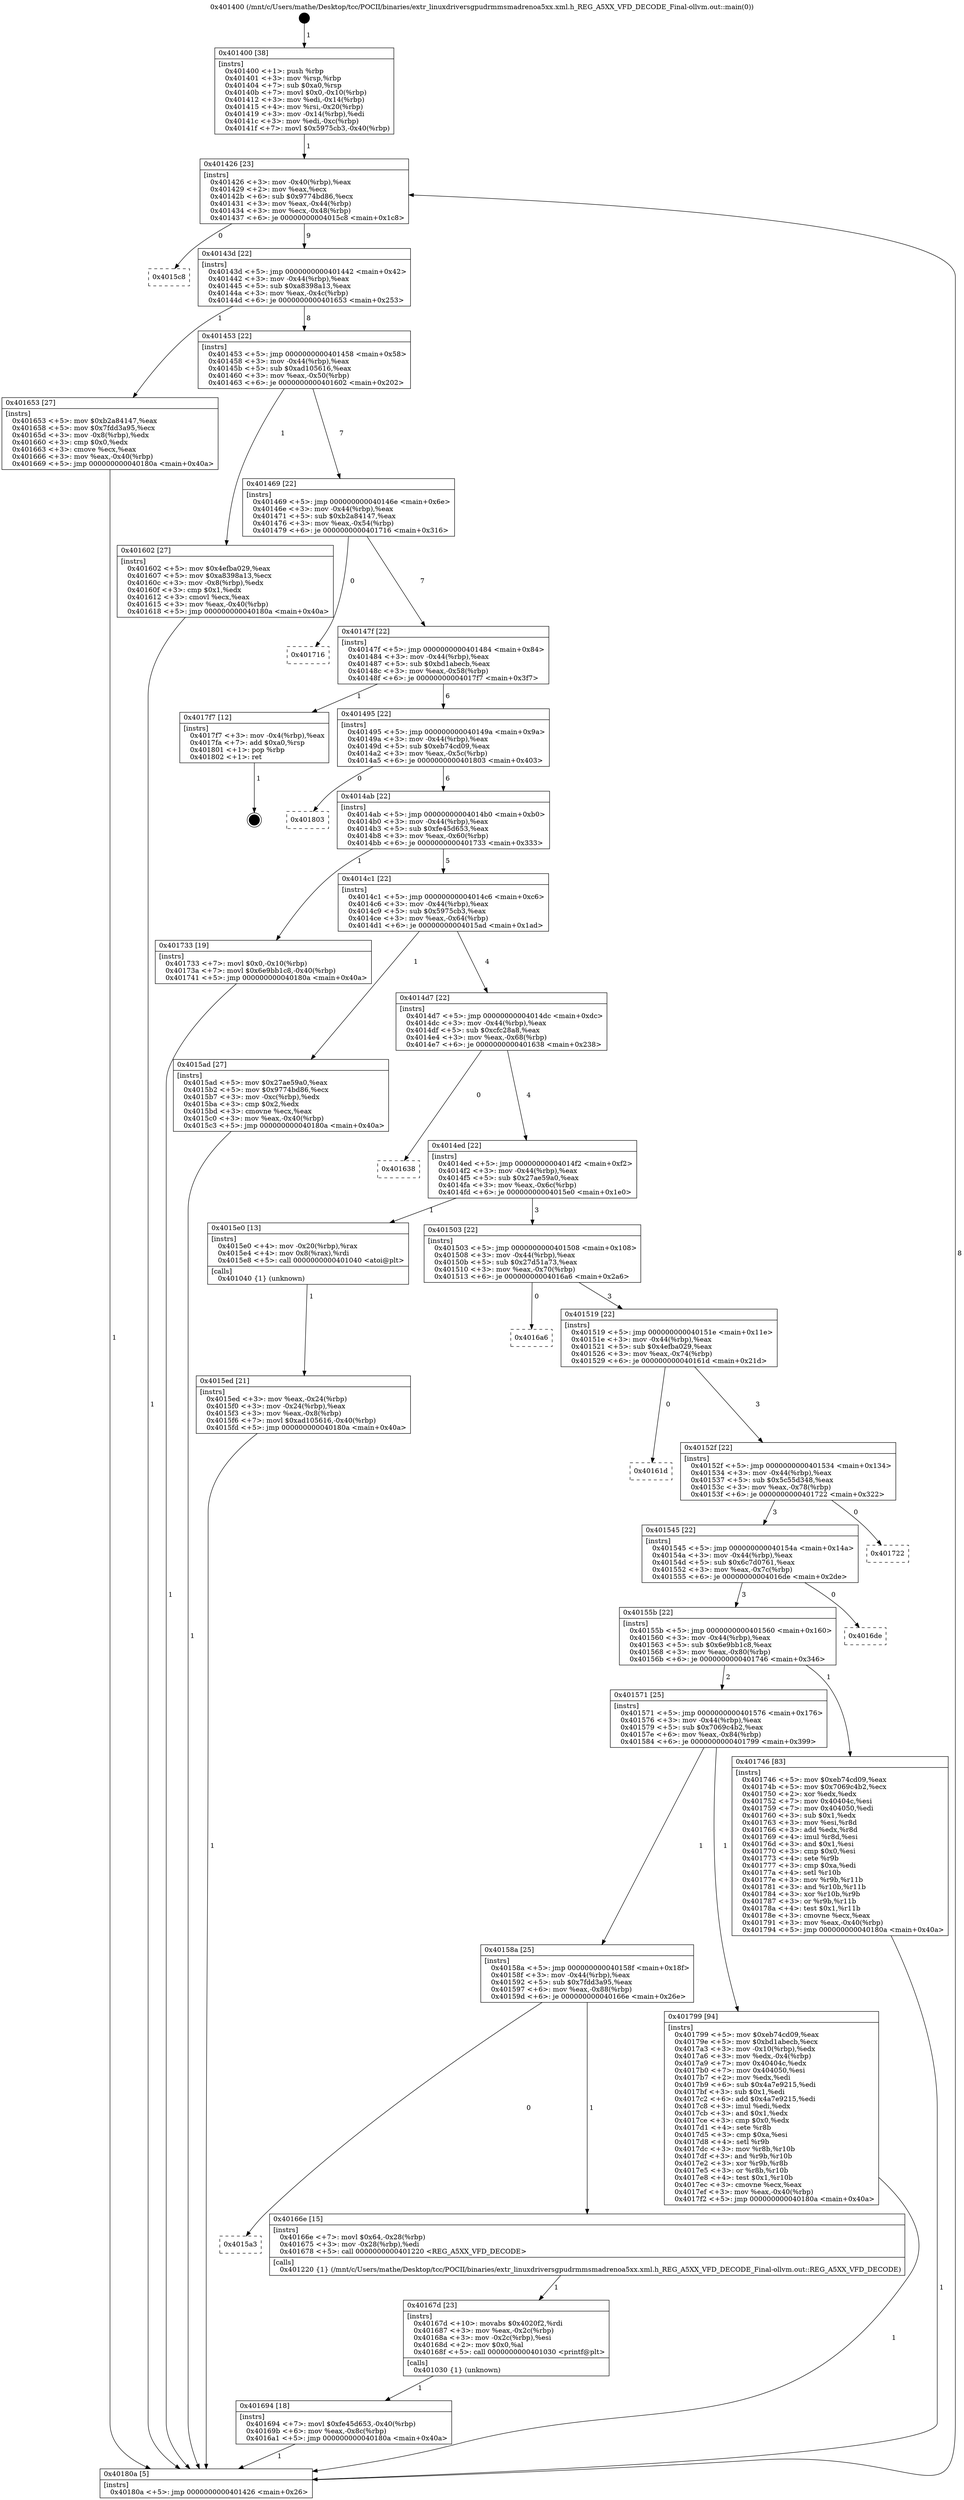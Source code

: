 digraph "0x401400" {
  label = "0x401400 (/mnt/c/Users/mathe/Desktop/tcc/POCII/binaries/extr_linuxdriversgpudrmmsmadrenoa5xx.xml.h_REG_A5XX_VFD_DECODE_Final-ollvm.out::main(0))"
  labelloc = "t"
  node[shape=record]

  Entry [label="",width=0.3,height=0.3,shape=circle,fillcolor=black,style=filled]
  "0x401426" [label="{
     0x401426 [23]\l
     | [instrs]\l
     &nbsp;&nbsp;0x401426 \<+3\>: mov -0x40(%rbp),%eax\l
     &nbsp;&nbsp;0x401429 \<+2\>: mov %eax,%ecx\l
     &nbsp;&nbsp;0x40142b \<+6\>: sub $0x9774bd86,%ecx\l
     &nbsp;&nbsp;0x401431 \<+3\>: mov %eax,-0x44(%rbp)\l
     &nbsp;&nbsp;0x401434 \<+3\>: mov %ecx,-0x48(%rbp)\l
     &nbsp;&nbsp;0x401437 \<+6\>: je 00000000004015c8 \<main+0x1c8\>\l
  }"]
  "0x4015c8" [label="{
     0x4015c8\l
  }", style=dashed]
  "0x40143d" [label="{
     0x40143d [22]\l
     | [instrs]\l
     &nbsp;&nbsp;0x40143d \<+5\>: jmp 0000000000401442 \<main+0x42\>\l
     &nbsp;&nbsp;0x401442 \<+3\>: mov -0x44(%rbp),%eax\l
     &nbsp;&nbsp;0x401445 \<+5\>: sub $0xa8398a13,%eax\l
     &nbsp;&nbsp;0x40144a \<+3\>: mov %eax,-0x4c(%rbp)\l
     &nbsp;&nbsp;0x40144d \<+6\>: je 0000000000401653 \<main+0x253\>\l
  }"]
  Exit [label="",width=0.3,height=0.3,shape=circle,fillcolor=black,style=filled,peripheries=2]
  "0x401653" [label="{
     0x401653 [27]\l
     | [instrs]\l
     &nbsp;&nbsp;0x401653 \<+5\>: mov $0xb2a84147,%eax\l
     &nbsp;&nbsp;0x401658 \<+5\>: mov $0x7fdd3a95,%ecx\l
     &nbsp;&nbsp;0x40165d \<+3\>: mov -0x8(%rbp),%edx\l
     &nbsp;&nbsp;0x401660 \<+3\>: cmp $0x0,%edx\l
     &nbsp;&nbsp;0x401663 \<+3\>: cmove %ecx,%eax\l
     &nbsp;&nbsp;0x401666 \<+3\>: mov %eax,-0x40(%rbp)\l
     &nbsp;&nbsp;0x401669 \<+5\>: jmp 000000000040180a \<main+0x40a\>\l
  }"]
  "0x401453" [label="{
     0x401453 [22]\l
     | [instrs]\l
     &nbsp;&nbsp;0x401453 \<+5\>: jmp 0000000000401458 \<main+0x58\>\l
     &nbsp;&nbsp;0x401458 \<+3\>: mov -0x44(%rbp),%eax\l
     &nbsp;&nbsp;0x40145b \<+5\>: sub $0xad105616,%eax\l
     &nbsp;&nbsp;0x401460 \<+3\>: mov %eax,-0x50(%rbp)\l
     &nbsp;&nbsp;0x401463 \<+6\>: je 0000000000401602 \<main+0x202\>\l
  }"]
  "0x401694" [label="{
     0x401694 [18]\l
     | [instrs]\l
     &nbsp;&nbsp;0x401694 \<+7\>: movl $0xfe45d653,-0x40(%rbp)\l
     &nbsp;&nbsp;0x40169b \<+6\>: mov %eax,-0x8c(%rbp)\l
     &nbsp;&nbsp;0x4016a1 \<+5\>: jmp 000000000040180a \<main+0x40a\>\l
  }"]
  "0x401602" [label="{
     0x401602 [27]\l
     | [instrs]\l
     &nbsp;&nbsp;0x401602 \<+5\>: mov $0x4efba029,%eax\l
     &nbsp;&nbsp;0x401607 \<+5\>: mov $0xa8398a13,%ecx\l
     &nbsp;&nbsp;0x40160c \<+3\>: mov -0x8(%rbp),%edx\l
     &nbsp;&nbsp;0x40160f \<+3\>: cmp $0x1,%edx\l
     &nbsp;&nbsp;0x401612 \<+3\>: cmovl %ecx,%eax\l
     &nbsp;&nbsp;0x401615 \<+3\>: mov %eax,-0x40(%rbp)\l
     &nbsp;&nbsp;0x401618 \<+5\>: jmp 000000000040180a \<main+0x40a\>\l
  }"]
  "0x401469" [label="{
     0x401469 [22]\l
     | [instrs]\l
     &nbsp;&nbsp;0x401469 \<+5\>: jmp 000000000040146e \<main+0x6e\>\l
     &nbsp;&nbsp;0x40146e \<+3\>: mov -0x44(%rbp),%eax\l
     &nbsp;&nbsp;0x401471 \<+5\>: sub $0xb2a84147,%eax\l
     &nbsp;&nbsp;0x401476 \<+3\>: mov %eax,-0x54(%rbp)\l
     &nbsp;&nbsp;0x401479 \<+6\>: je 0000000000401716 \<main+0x316\>\l
  }"]
  "0x40167d" [label="{
     0x40167d [23]\l
     | [instrs]\l
     &nbsp;&nbsp;0x40167d \<+10\>: movabs $0x4020f2,%rdi\l
     &nbsp;&nbsp;0x401687 \<+3\>: mov %eax,-0x2c(%rbp)\l
     &nbsp;&nbsp;0x40168a \<+3\>: mov -0x2c(%rbp),%esi\l
     &nbsp;&nbsp;0x40168d \<+2\>: mov $0x0,%al\l
     &nbsp;&nbsp;0x40168f \<+5\>: call 0000000000401030 \<printf@plt\>\l
     | [calls]\l
     &nbsp;&nbsp;0x401030 \{1\} (unknown)\l
  }"]
  "0x401716" [label="{
     0x401716\l
  }", style=dashed]
  "0x40147f" [label="{
     0x40147f [22]\l
     | [instrs]\l
     &nbsp;&nbsp;0x40147f \<+5\>: jmp 0000000000401484 \<main+0x84\>\l
     &nbsp;&nbsp;0x401484 \<+3\>: mov -0x44(%rbp),%eax\l
     &nbsp;&nbsp;0x401487 \<+5\>: sub $0xbd1abecb,%eax\l
     &nbsp;&nbsp;0x40148c \<+3\>: mov %eax,-0x58(%rbp)\l
     &nbsp;&nbsp;0x40148f \<+6\>: je 00000000004017f7 \<main+0x3f7\>\l
  }"]
  "0x4015a3" [label="{
     0x4015a3\l
  }", style=dashed]
  "0x4017f7" [label="{
     0x4017f7 [12]\l
     | [instrs]\l
     &nbsp;&nbsp;0x4017f7 \<+3\>: mov -0x4(%rbp),%eax\l
     &nbsp;&nbsp;0x4017fa \<+7\>: add $0xa0,%rsp\l
     &nbsp;&nbsp;0x401801 \<+1\>: pop %rbp\l
     &nbsp;&nbsp;0x401802 \<+1\>: ret\l
  }"]
  "0x401495" [label="{
     0x401495 [22]\l
     | [instrs]\l
     &nbsp;&nbsp;0x401495 \<+5\>: jmp 000000000040149a \<main+0x9a\>\l
     &nbsp;&nbsp;0x40149a \<+3\>: mov -0x44(%rbp),%eax\l
     &nbsp;&nbsp;0x40149d \<+5\>: sub $0xeb74cd09,%eax\l
     &nbsp;&nbsp;0x4014a2 \<+3\>: mov %eax,-0x5c(%rbp)\l
     &nbsp;&nbsp;0x4014a5 \<+6\>: je 0000000000401803 \<main+0x403\>\l
  }"]
  "0x40166e" [label="{
     0x40166e [15]\l
     | [instrs]\l
     &nbsp;&nbsp;0x40166e \<+7\>: movl $0x64,-0x28(%rbp)\l
     &nbsp;&nbsp;0x401675 \<+3\>: mov -0x28(%rbp),%edi\l
     &nbsp;&nbsp;0x401678 \<+5\>: call 0000000000401220 \<REG_A5XX_VFD_DECODE\>\l
     | [calls]\l
     &nbsp;&nbsp;0x401220 \{1\} (/mnt/c/Users/mathe/Desktop/tcc/POCII/binaries/extr_linuxdriversgpudrmmsmadrenoa5xx.xml.h_REG_A5XX_VFD_DECODE_Final-ollvm.out::REG_A5XX_VFD_DECODE)\l
  }"]
  "0x401803" [label="{
     0x401803\l
  }", style=dashed]
  "0x4014ab" [label="{
     0x4014ab [22]\l
     | [instrs]\l
     &nbsp;&nbsp;0x4014ab \<+5\>: jmp 00000000004014b0 \<main+0xb0\>\l
     &nbsp;&nbsp;0x4014b0 \<+3\>: mov -0x44(%rbp),%eax\l
     &nbsp;&nbsp;0x4014b3 \<+5\>: sub $0xfe45d653,%eax\l
     &nbsp;&nbsp;0x4014b8 \<+3\>: mov %eax,-0x60(%rbp)\l
     &nbsp;&nbsp;0x4014bb \<+6\>: je 0000000000401733 \<main+0x333\>\l
  }"]
  "0x40158a" [label="{
     0x40158a [25]\l
     | [instrs]\l
     &nbsp;&nbsp;0x40158a \<+5\>: jmp 000000000040158f \<main+0x18f\>\l
     &nbsp;&nbsp;0x40158f \<+3\>: mov -0x44(%rbp),%eax\l
     &nbsp;&nbsp;0x401592 \<+5\>: sub $0x7fdd3a95,%eax\l
     &nbsp;&nbsp;0x401597 \<+6\>: mov %eax,-0x88(%rbp)\l
     &nbsp;&nbsp;0x40159d \<+6\>: je 000000000040166e \<main+0x26e\>\l
  }"]
  "0x401733" [label="{
     0x401733 [19]\l
     | [instrs]\l
     &nbsp;&nbsp;0x401733 \<+7\>: movl $0x0,-0x10(%rbp)\l
     &nbsp;&nbsp;0x40173a \<+7\>: movl $0x6e9bb1c8,-0x40(%rbp)\l
     &nbsp;&nbsp;0x401741 \<+5\>: jmp 000000000040180a \<main+0x40a\>\l
  }"]
  "0x4014c1" [label="{
     0x4014c1 [22]\l
     | [instrs]\l
     &nbsp;&nbsp;0x4014c1 \<+5\>: jmp 00000000004014c6 \<main+0xc6\>\l
     &nbsp;&nbsp;0x4014c6 \<+3\>: mov -0x44(%rbp),%eax\l
     &nbsp;&nbsp;0x4014c9 \<+5\>: sub $0x5975cb3,%eax\l
     &nbsp;&nbsp;0x4014ce \<+3\>: mov %eax,-0x64(%rbp)\l
     &nbsp;&nbsp;0x4014d1 \<+6\>: je 00000000004015ad \<main+0x1ad\>\l
  }"]
  "0x401799" [label="{
     0x401799 [94]\l
     | [instrs]\l
     &nbsp;&nbsp;0x401799 \<+5\>: mov $0xeb74cd09,%eax\l
     &nbsp;&nbsp;0x40179e \<+5\>: mov $0xbd1abecb,%ecx\l
     &nbsp;&nbsp;0x4017a3 \<+3\>: mov -0x10(%rbp),%edx\l
     &nbsp;&nbsp;0x4017a6 \<+3\>: mov %edx,-0x4(%rbp)\l
     &nbsp;&nbsp;0x4017a9 \<+7\>: mov 0x40404c,%edx\l
     &nbsp;&nbsp;0x4017b0 \<+7\>: mov 0x404050,%esi\l
     &nbsp;&nbsp;0x4017b7 \<+2\>: mov %edx,%edi\l
     &nbsp;&nbsp;0x4017b9 \<+6\>: sub $0x4a7e9215,%edi\l
     &nbsp;&nbsp;0x4017bf \<+3\>: sub $0x1,%edi\l
     &nbsp;&nbsp;0x4017c2 \<+6\>: add $0x4a7e9215,%edi\l
     &nbsp;&nbsp;0x4017c8 \<+3\>: imul %edi,%edx\l
     &nbsp;&nbsp;0x4017cb \<+3\>: and $0x1,%edx\l
     &nbsp;&nbsp;0x4017ce \<+3\>: cmp $0x0,%edx\l
     &nbsp;&nbsp;0x4017d1 \<+4\>: sete %r8b\l
     &nbsp;&nbsp;0x4017d5 \<+3\>: cmp $0xa,%esi\l
     &nbsp;&nbsp;0x4017d8 \<+4\>: setl %r9b\l
     &nbsp;&nbsp;0x4017dc \<+3\>: mov %r8b,%r10b\l
     &nbsp;&nbsp;0x4017df \<+3\>: and %r9b,%r10b\l
     &nbsp;&nbsp;0x4017e2 \<+3\>: xor %r9b,%r8b\l
     &nbsp;&nbsp;0x4017e5 \<+3\>: or %r8b,%r10b\l
     &nbsp;&nbsp;0x4017e8 \<+4\>: test $0x1,%r10b\l
     &nbsp;&nbsp;0x4017ec \<+3\>: cmovne %ecx,%eax\l
     &nbsp;&nbsp;0x4017ef \<+3\>: mov %eax,-0x40(%rbp)\l
     &nbsp;&nbsp;0x4017f2 \<+5\>: jmp 000000000040180a \<main+0x40a\>\l
  }"]
  "0x4015ad" [label="{
     0x4015ad [27]\l
     | [instrs]\l
     &nbsp;&nbsp;0x4015ad \<+5\>: mov $0x27ae59a0,%eax\l
     &nbsp;&nbsp;0x4015b2 \<+5\>: mov $0x9774bd86,%ecx\l
     &nbsp;&nbsp;0x4015b7 \<+3\>: mov -0xc(%rbp),%edx\l
     &nbsp;&nbsp;0x4015ba \<+3\>: cmp $0x2,%edx\l
     &nbsp;&nbsp;0x4015bd \<+3\>: cmovne %ecx,%eax\l
     &nbsp;&nbsp;0x4015c0 \<+3\>: mov %eax,-0x40(%rbp)\l
     &nbsp;&nbsp;0x4015c3 \<+5\>: jmp 000000000040180a \<main+0x40a\>\l
  }"]
  "0x4014d7" [label="{
     0x4014d7 [22]\l
     | [instrs]\l
     &nbsp;&nbsp;0x4014d7 \<+5\>: jmp 00000000004014dc \<main+0xdc\>\l
     &nbsp;&nbsp;0x4014dc \<+3\>: mov -0x44(%rbp),%eax\l
     &nbsp;&nbsp;0x4014df \<+5\>: sub $0xcfc28a8,%eax\l
     &nbsp;&nbsp;0x4014e4 \<+3\>: mov %eax,-0x68(%rbp)\l
     &nbsp;&nbsp;0x4014e7 \<+6\>: je 0000000000401638 \<main+0x238\>\l
  }"]
  "0x40180a" [label="{
     0x40180a [5]\l
     | [instrs]\l
     &nbsp;&nbsp;0x40180a \<+5\>: jmp 0000000000401426 \<main+0x26\>\l
  }"]
  "0x401400" [label="{
     0x401400 [38]\l
     | [instrs]\l
     &nbsp;&nbsp;0x401400 \<+1\>: push %rbp\l
     &nbsp;&nbsp;0x401401 \<+3\>: mov %rsp,%rbp\l
     &nbsp;&nbsp;0x401404 \<+7\>: sub $0xa0,%rsp\l
     &nbsp;&nbsp;0x40140b \<+7\>: movl $0x0,-0x10(%rbp)\l
     &nbsp;&nbsp;0x401412 \<+3\>: mov %edi,-0x14(%rbp)\l
     &nbsp;&nbsp;0x401415 \<+4\>: mov %rsi,-0x20(%rbp)\l
     &nbsp;&nbsp;0x401419 \<+3\>: mov -0x14(%rbp),%edi\l
     &nbsp;&nbsp;0x40141c \<+3\>: mov %edi,-0xc(%rbp)\l
     &nbsp;&nbsp;0x40141f \<+7\>: movl $0x5975cb3,-0x40(%rbp)\l
  }"]
  "0x401571" [label="{
     0x401571 [25]\l
     | [instrs]\l
     &nbsp;&nbsp;0x401571 \<+5\>: jmp 0000000000401576 \<main+0x176\>\l
     &nbsp;&nbsp;0x401576 \<+3\>: mov -0x44(%rbp),%eax\l
     &nbsp;&nbsp;0x401579 \<+5\>: sub $0x7069c4b2,%eax\l
     &nbsp;&nbsp;0x40157e \<+6\>: mov %eax,-0x84(%rbp)\l
     &nbsp;&nbsp;0x401584 \<+6\>: je 0000000000401799 \<main+0x399\>\l
  }"]
  "0x401638" [label="{
     0x401638\l
  }", style=dashed]
  "0x4014ed" [label="{
     0x4014ed [22]\l
     | [instrs]\l
     &nbsp;&nbsp;0x4014ed \<+5\>: jmp 00000000004014f2 \<main+0xf2\>\l
     &nbsp;&nbsp;0x4014f2 \<+3\>: mov -0x44(%rbp),%eax\l
     &nbsp;&nbsp;0x4014f5 \<+5\>: sub $0x27ae59a0,%eax\l
     &nbsp;&nbsp;0x4014fa \<+3\>: mov %eax,-0x6c(%rbp)\l
     &nbsp;&nbsp;0x4014fd \<+6\>: je 00000000004015e0 \<main+0x1e0\>\l
  }"]
  "0x401746" [label="{
     0x401746 [83]\l
     | [instrs]\l
     &nbsp;&nbsp;0x401746 \<+5\>: mov $0xeb74cd09,%eax\l
     &nbsp;&nbsp;0x40174b \<+5\>: mov $0x7069c4b2,%ecx\l
     &nbsp;&nbsp;0x401750 \<+2\>: xor %edx,%edx\l
     &nbsp;&nbsp;0x401752 \<+7\>: mov 0x40404c,%esi\l
     &nbsp;&nbsp;0x401759 \<+7\>: mov 0x404050,%edi\l
     &nbsp;&nbsp;0x401760 \<+3\>: sub $0x1,%edx\l
     &nbsp;&nbsp;0x401763 \<+3\>: mov %esi,%r8d\l
     &nbsp;&nbsp;0x401766 \<+3\>: add %edx,%r8d\l
     &nbsp;&nbsp;0x401769 \<+4\>: imul %r8d,%esi\l
     &nbsp;&nbsp;0x40176d \<+3\>: and $0x1,%esi\l
     &nbsp;&nbsp;0x401770 \<+3\>: cmp $0x0,%esi\l
     &nbsp;&nbsp;0x401773 \<+4\>: sete %r9b\l
     &nbsp;&nbsp;0x401777 \<+3\>: cmp $0xa,%edi\l
     &nbsp;&nbsp;0x40177a \<+4\>: setl %r10b\l
     &nbsp;&nbsp;0x40177e \<+3\>: mov %r9b,%r11b\l
     &nbsp;&nbsp;0x401781 \<+3\>: and %r10b,%r11b\l
     &nbsp;&nbsp;0x401784 \<+3\>: xor %r10b,%r9b\l
     &nbsp;&nbsp;0x401787 \<+3\>: or %r9b,%r11b\l
     &nbsp;&nbsp;0x40178a \<+4\>: test $0x1,%r11b\l
     &nbsp;&nbsp;0x40178e \<+3\>: cmovne %ecx,%eax\l
     &nbsp;&nbsp;0x401791 \<+3\>: mov %eax,-0x40(%rbp)\l
     &nbsp;&nbsp;0x401794 \<+5\>: jmp 000000000040180a \<main+0x40a\>\l
  }"]
  "0x4015e0" [label="{
     0x4015e0 [13]\l
     | [instrs]\l
     &nbsp;&nbsp;0x4015e0 \<+4\>: mov -0x20(%rbp),%rax\l
     &nbsp;&nbsp;0x4015e4 \<+4\>: mov 0x8(%rax),%rdi\l
     &nbsp;&nbsp;0x4015e8 \<+5\>: call 0000000000401040 \<atoi@plt\>\l
     | [calls]\l
     &nbsp;&nbsp;0x401040 \{1\} (unknown)\l
  }"]
  "0x401503" [label="{
     0x401503 [22]\l
     | [instrs]\l
     &nbsp;&nbsp;0x401503 \<+5\>: jmp 0000000000401508 \<main+0x108\>\l
     &nbsp;&nbsp;0x401508 \<+3\>: mov -0x44(%rbp),%eax\l
     &nbsp;&nbsp;0x40150b \<+5\>: sub $0x27d51a73,%eax\l
     &nbsp;&nbsp;0x401510 \<+3\>: mov %eax,-0x70(%rbp)\l
     &nbsp;&nbsp;0x401513 \<+6\>: je 00000000004016a6 \<main+0x2a6\>\l
  }"]
  "0x4015ed" [label="{
     0x4015ed [21]\l
     | [instrs]\l
     &nbsp;&nbsp;0x4015ed \<+3\>: mov %eax,-0x24(%rbp)\l
     &nbsp;&nbsp;0x4015f0 \<+3\>: mov -0x24(%rbp),%eax\l
     &nbsp;&nbsp;0x4015f3 \<+3\>: mov %eax,-0x8(%rbp)\l
     &nbsp;&nbsp;0x4015f6 \<+7\>: movl $0xad105616,-0x40(%rbp)\l
     &nbsp;&nbsp;0x4015fd \<+5\>: jmp 000000000040180a \<main+0x40a\>\l
  }"]
  "0x40155b" [label="{
     0x40155b [22]\l
     | [instrs]\l
     &nbsp;&nbsp;0x40155b \<+5\>: jmp 0000000000401560 \<main+0x160\>\l
     &nbsp;&nbsp;0x401560 \<+3\>: mov -0x44(%rbp),%eax\l
     &nbsp;&nbsp;0x401563 \<+5\>: sub $0x6e9bb1c8,%eax\l
     &nbsp;&nbsp;0x401568 \<+3\>: mov %eax,-0x80(%rbp)\l
     &nbsp;&nbsp;0x40156b \<+6\>: je 0000000000401746 \<main+0x346\>\l
  }"]
  "0x4016a6" [label="{
     0x4016a6\l
  }", style=dashed]
  "0x401519" [label="{
     0x401519 [22]\l
     | [instrs]\l
     &nbsp;&nbsp;0x401519 \<+5\>: jmp 000000000040151e \<main+0x11e\>\l
     &nbsp;&nbsp;0x40151e \<+3\>: mov -0x44(%rbp),%eax\l
     &nbsp;&nbsp;0x401521 \<+5\>: sub $0x4efba029,%eax\l
     &nbsp;&nbsp;0x401526 \<+3\>: mov %eax,-0x74(%rbp)\l
     &nbsp;&nbsp;0x401529 \<+6\>: je 000000000040161d \<main+0x21d\>\l
  }"]
  "0x4016de" [label="{
     0x4016de\l
  }", style=dashed]
  "0x40161d" [label="{
     0x40161d\l
  }", style=dashed]
  "0x40152f" [label="{
     0x40152f [22]\l
     | [instrs]\l
     &nbsp;&nbsp;0x40152f \<+5\>: jmp 0000000000401534 \<main+0x134\>\l
     &nbsp;&nbsp;0x401534 \<+3\>: mov -0x44(%rbp),%eax\l
     &nbsp;&nbsp;0x401537 \<+5\>: sub $0x5c55d348,%eax\l
     &nbsp;&nbsp;0x40153c \<+3\>: mov %eax,-0x78(%rbp)\l
     &nbsp;&nbsp;0x40153f \<+6\>: je 0000000000401722 \<main+0x322\>\l
  }"]
  "0x401545" [label="{
     0x401545 [22]\l
     | [instrs]\l
     &nbsp;&nbsp;0x401545 \<+5\>: jmp 000000000040154a \<main+0x14a\>\l
     &nbsp;&nbsp;0x40154a \<+3\>: mov -0x44(%rbp),%eax\l
     &nbsp;&nbsp;0x40154d \<+5\>: sub $0x6c7d0761,%eax\l
     &nbsp;&nbsp;0x401552 \<+3\>: mov %eax,-0x7c(%rbp)\l
     &nbsp;&nbsp;0x401555 \<+6\>: je 00000000004016de \<main+0x2de\>\l
  }"]
  "0x401722" [label="{
     0x401722\l
  }", style=dashed]
  Entry -> "0x401400" [label=" 1"]
  "0x401426" -> "0x4015c8" [label=" 0"]
  "0x401426" -> "0x40143d" [label=" 9"]
  "0x4017f7" -> Exit [label=" 1"]
  "0x40143d" -> "0x401653" [label=" 1"]
  "0x40143d" -> "0x401453" [label=" 8"]
  "0x401799" -> "0x40180a" [label=" 1"]
  "0x401453" -> "0x401602" [label=" 1"]
  "0x401453" -> "0x401469" [label=" 7"]
  "0x401746" -> "0x40180a" [label=" 1"]
  "0x401469" -> "0x401716" [label=" 0"]
  "0x401469" -> "0x40147f" [label=" 7"]
  "0x401733" -> "0x40180a" [label=" 1"]
  "0x40147f" -> "0x4017f7" [label=" 1"]
  "0x40147f" -> "0x401495" [label=" 6"]
  "0x401694" -> "0x40180a" [label=" 1"]
  "0x401495" -> "0x401803" [label=" 0"]
  "0x401495" -> "0x4014ab" [label=" 6"]
  "0x40167d" -> "0x401694" [label=" 1"]
  "0x4014ab" -> "0x401733" [label=" 1"]
  "0x4014ab" -> "0x4014c1" [label=" 5"]
  "0x40158a" -> "0x4015a3" [label=" 0"]
  "0x4014c1" -> "0x4015ad" [label=" 1"]
  "0x4014c1" -> "0x4014d7" [label=" 4"]
  "0x4015ad" -> "0x40180a" [label=" 1"]
  "0x401400" -> "0x401426" [label=" 1"]
  "0x40180a" -> "0x401426" [label=" 8"]
  "0x40158a" -> "0x40166e" [label=" 1"]
  "0x4014d7" -> "0x401638" [label=" 0"]
  "0x4014d7" -> "0x4014ed" [label=" 4"]
  "0x401571" -> "0x40158a" [label=" 1"]
  "0x4014ed" -> "0x4015e0" [label=" 1"]
  "0x4014ed" -> "0x401503" [label=" 3"]
  "0x4015e0" -> "0x4015ed" [label=" 1"]
  "0x4015ed" -> "0x40180a" [label=" 1"]
  "0x401602" -> "0x40180a" [label=" 1"]
  "0x401653" -> "0x40180a" [label=" 1"]
  "0x401571" -> "0x401799" [label=" 1"]
  "0x401503" -> "0x4016a6" [label=" 0"]
  "0x401503" -> "0x401519" [label=" 3"]
  "0x40155b" -> "0x401571" [label=" 2"]
  "0x401519" -> "0x40161d" [label=" 0"]
  "0x401519" -> "0x40152f" [label=" 3"]
  "0x40155b" -> "0x401746" [label=" 1"]
  "0x40152f" -> "0x401722" [label=" 0"]
  "0x40152f" -> "0x401545" [label=" 3"]
  "0x40166e" -> "0x40167d" [label=" 1"]
  "0x401545" -> "0x4016de" [label=" 0"]
  "0x401545" -> "0x40155b" [label=" 3"]
}
